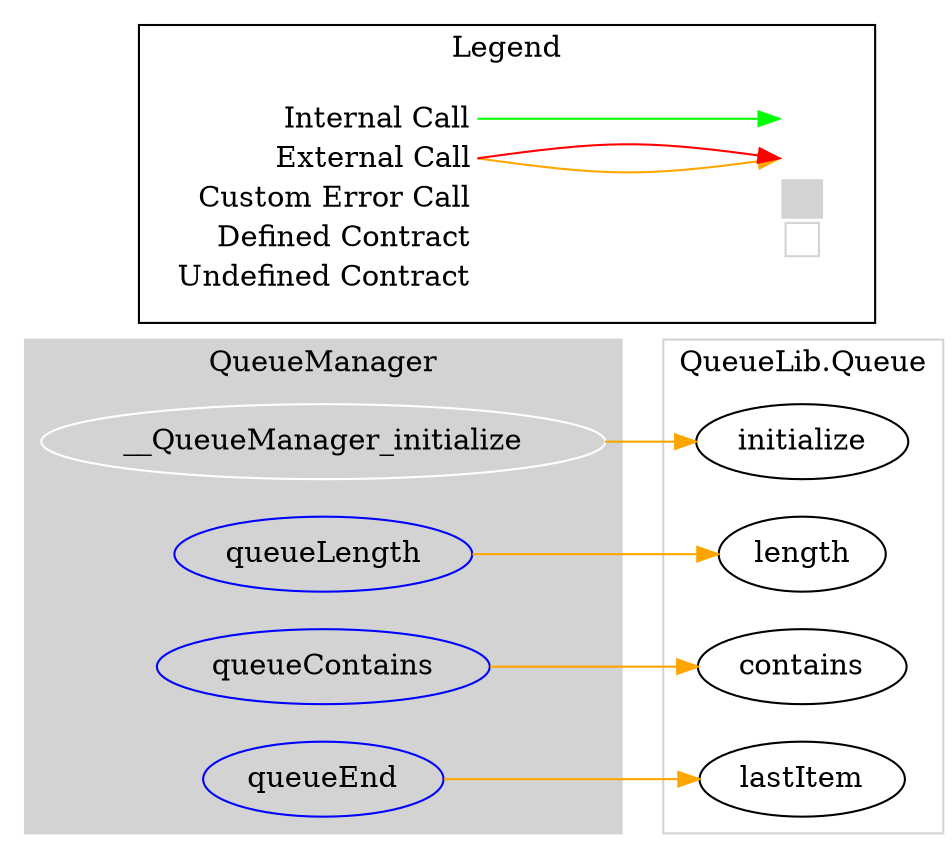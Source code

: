 digraph G {
  graph [ ratio = "auto", page = "100", compound =true ];
subgraph "clusterQueueManager" {
  graph [ label = "QueueManager", color = "lightgray", style = "filled", bgcolor = "lightgray" ];
  "QueueManager.__QueueManager_initialize" [ label = "__QueueManager_initialize", color = "white" ];
  "QueueManager.queueLength" [ label = "queueLength", color = "blue" ];
  "QueueManager.queueContains" [ label = "queueContains", color = "blue" ];
  "QueueManager.queueEnd" [ label = "queueEnd", color = "blue" ];
}

subgraph "clusterQueueLib.Queue" {
  graph [ label = "QueueLib.Queue", color = "lightgray" ];
  "QueueLib.Queue.initialize" [ label = "initialize" ];
  "QueueLib.Queue.length" [ label = "length" ];
  "QueueLib.Queue.contains" [ label = "contains" ];
  "QueueLib.Queue.lastItem" [ label = "lastItem" ];
}

  "QueueManager.__QueueManager_initialize";
  "QueueLib.Queue.initialize";
  "QueueManager.queueLength";
  "QueueLib.Queue.length";
  "QueueManager.queueContains";
  "QueueLib.Queue.contains";
  "QueueManager.queueEnd";
  "QueueLib.Queue.lastItem";
  "QueueManager.__QueueManager_initialize" -> "QueueLib.Queue.initialize" [ color = "orange" ];
  "QueueManager.queueLength" -> "QueueLib.Queue.length" [ color = "orange" ];
  "QueueManager.queueContains" -> "QueueLib.Queue.contains" [ color = "orange" ];
  "QueueManager.queueEnd" -> "QueueLib.Queue.lastItem" [ color = "orange" ];


rankdir=LR
node [shape=plaintext]
subgraph cluster_01 { 
label = "Legend";
key [label=<<table border="0" cellpadding="2" cellspacing="0" cellborder="0">
  <tr><td align="right" port="i1">Internal Call</td></tr>
  <tr><td align="right" port="i2">External Call</td></tr>
  <tr><td align="right" port="i2">Custom Error Call</td></tr>
  <tr><td align="right" port="i3">Defined Contract</td></tr>
  <tr><td align="right" port="i4">Undefined Contract</td></tr>
  </table>>]
key2 [label=<<table border="0" cellpadding="2" cellspacing="0" cellborder="0">
  <tr><td port="i1">&nbsp;&nbsp;&nbsp;</td></tr>
  <tr><td port="i2">&nbsp;&nbsp;&nbsp;</td></tr>
  <tr><td port="i3" bgcolor="lightgray">&nbsp;&nbsp;&nbsp;</td></tr>
  <tr><td port="i4">
    <table border="1" cellborder="0" cellspacing="0" cellpadding="7" color="lightgray">
      <tr>
       <td></td>
      </tr>
     </table>
  </td></tr>
  </table>>]
key:i1:e -> key2:i1:w [color="green"]
key:i2:e -> key2:i2:w [color="orange"]
key:i2:e -> key2:i2:w [color="red"]
}
}

